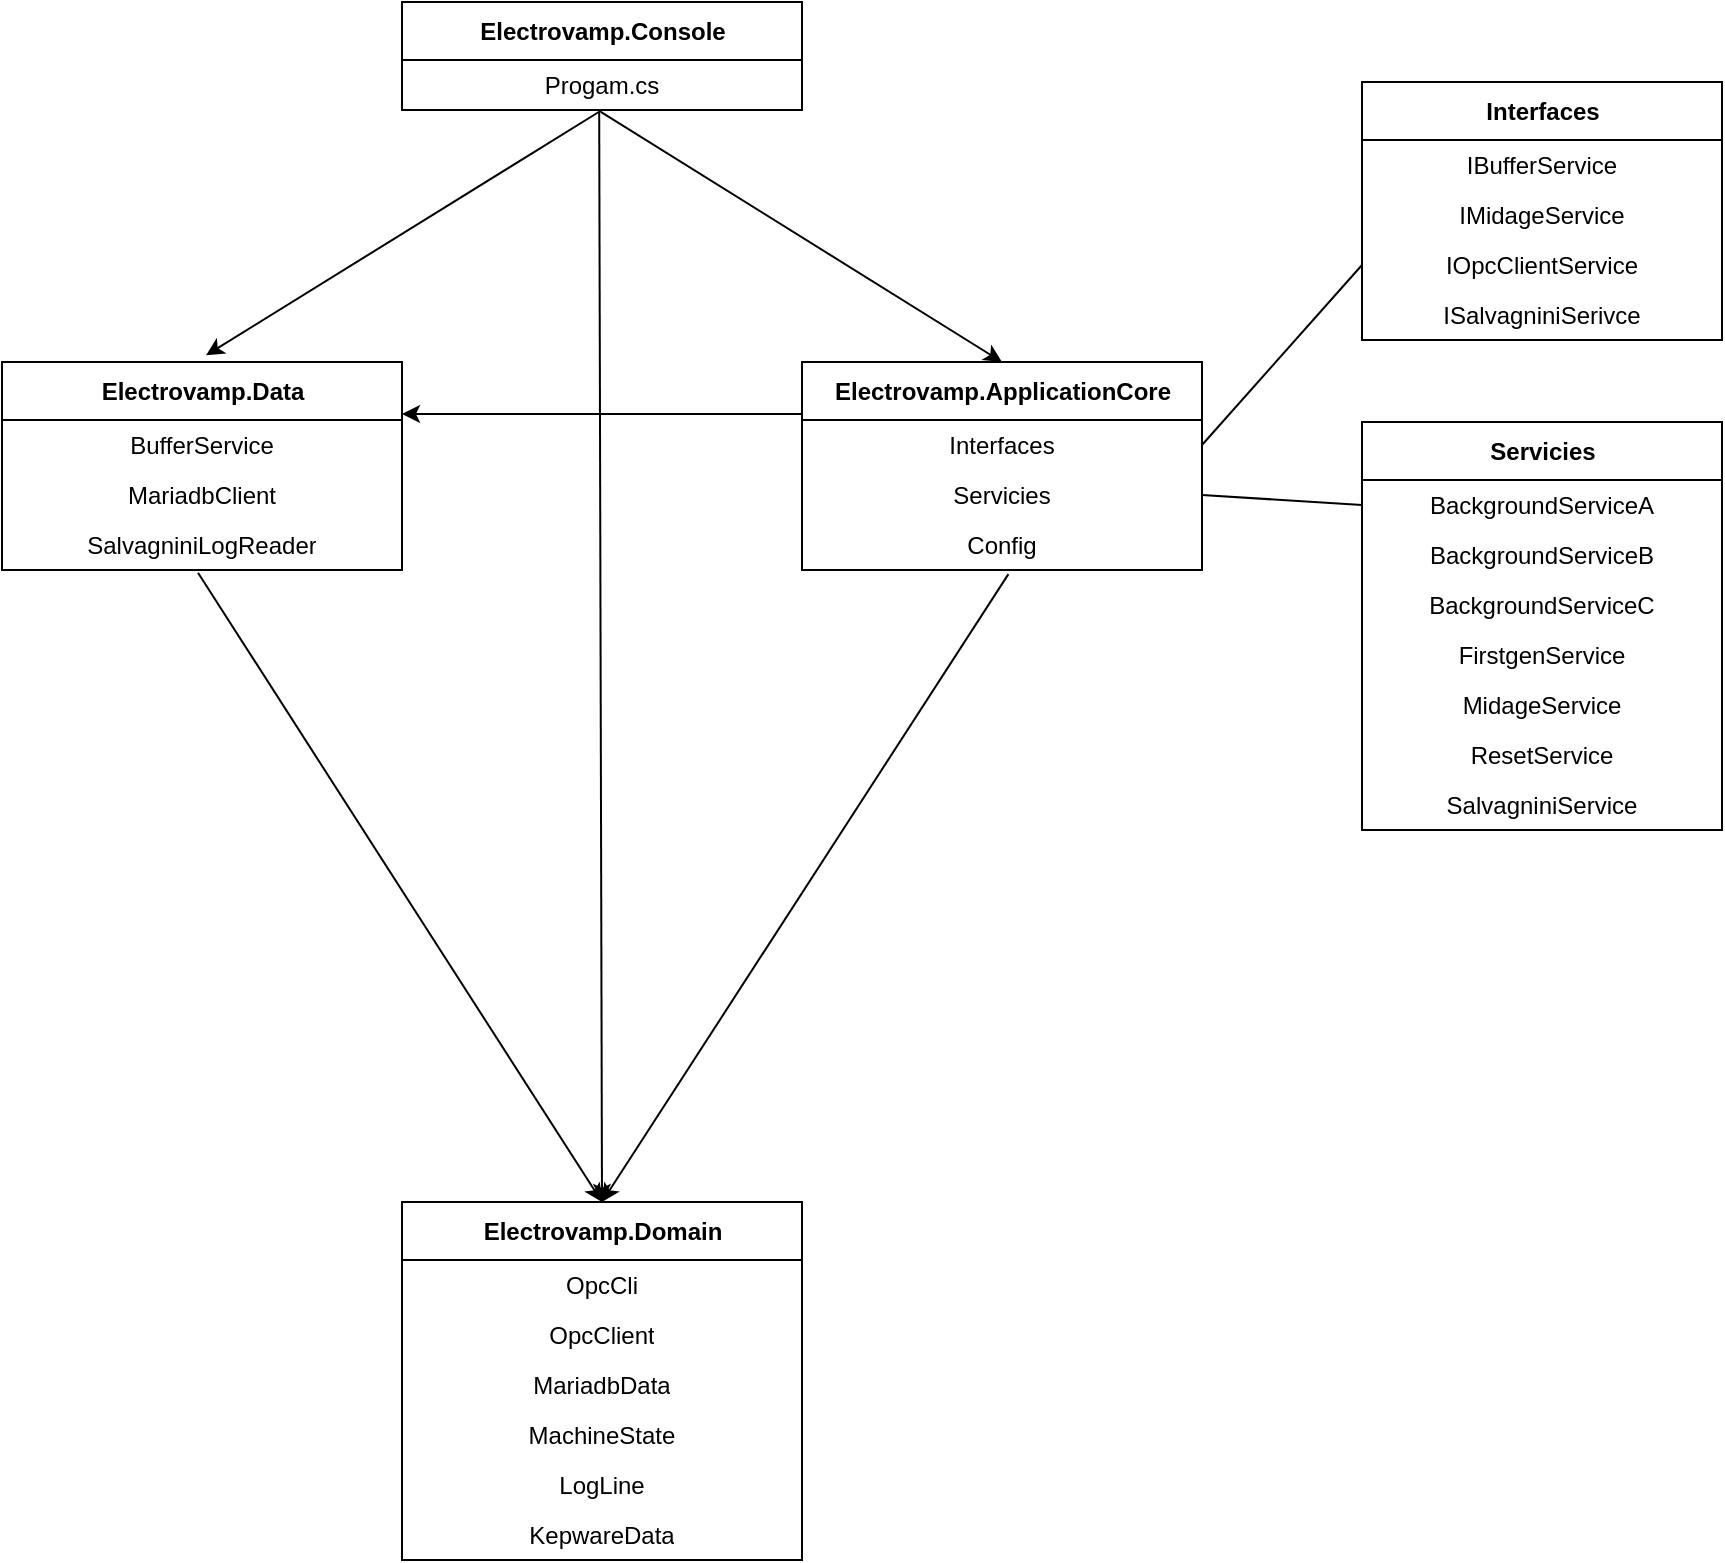 <mxfile version="19.0.3" type="github">
  <diagram id="7P3Ccxsnj0quUjm4MN6R" name="Page-1">
    <mxGraphModel dx="982" dy="534" grid="1" gridSize="10" guides="1" tooltips="1" connect="1" arrows="1" fold="1" page="1" pageScale="1" pageWidth="1654" pageHeight="1169" math="0" shadow="0">
      <root>
        <mxCell id="0" />
        <mxCell id="1" parent="0" />
        <mxCell id="uJKiOVfDDFnrIqOiBToG-12" value="Electrovamp.Domain" style="swimlane;fontStyle=1;align=center;verticalAlign=middle;childLayout=stackLayout;horizontal=1;startSize=29;horizontalStack=0;resizeParent=1;resizeParentMax=0;resizeLast=0;collapsible=0;marginBottom=0;html=1;" vertex="1" parent="1">
          <mxGeometry x="720" y="620" width="200" height="179" as="geometry" />
        </mxCell>
        <mxCell id="uJKiOVfDDFnrIqOiBToG-13" value="OpcCli" style="text;html=1;strokeColor=none;fillColor=none;align=center;verticalAlign=middle;spacingLeft=4;spacingRight=4;overflow=hidden;rotatable=0;points=[[0,0.5],[1,0.5]];portConstraint=eastwest;fontStyle=0" vertex="1" parent="uJKiOVfDDFnrIqOiBToG-12">
          <mxGeometry y="29" width="200" height="25" as="geometry" />
        </mxCell>
        <mxCell id="uJKiOVfDDFnrIqOiBToG-14" value="OpcClient" style="text;html=1;strokeColor=none;fillColor=none;align=center;verticalAlign=middle;spacingLeft=4;spacingRight=4;overflow=hidden;rotatable=0;points=[[0,0.5],[1,0.5]];portConstraint=eastwest;" vertex="1" parent="uJKiOVfDDFnrIqOiBToG-12">
          <mxGeometry y="54" width="200" height="25" as="geometry" />
        </mxCell>
        <mxCell id="uJKiOVfDDFnrIqOiBToG-16" value="MariadbData" style="text;html=1;strokeColor=none;fillColor=none;align=center;verticalAlign=middle;spacingLeft=4;spacingRight=4;overflow=hidden;rotatable=0;points=[[0,0.5],[1,0.5]];portConstraint=eastwest;" vertex="1" parent="uJKiOVfDDFnrIqOiBToG-12">
          <mxGeometry y="79" width="200" height="25" as="geometry" />
        </mxCell>
        <mxCell id="uJKiOVfDDFnrIqOiBToG-17" value="MachineState" style="text;html=1;strokeColor=none;fillColor=none;align=center;verticalAlign=middle;spacingLeft=4;spacingRight=4;overflow=hidden;rotatable=0;points=[[0,0.5],[1,0.5]];portConstraint=eastwest;" vertex="1" parent="uJKiOVfDDFnrIqOiBToG-12">
          <mxGeometry y="104" width="200" height="25" as="geometry" />
        </mxCell>
        <mxCell id="uJKiOVfDDFnrIqOiBToG-18" value="LogLine" style="text;html=1;strokeColor=none;fillColor=none;align=center;verticalAlign=middle;spacingLeft=4;spacingRight=4;overflow=hidden;rotatable=0;points=[[0,0.5],[1,0.5]];portConstraint=eastwest;" vertex="1" parent="uJKiOVfDDFnrIqOiBToG-12">
          <mxGeometry y="129" width="200" height="25" as="geometry" />
        </mxCell>
        <mxCell id="uJKiOVfDDFnrIqOiBToG-19" value="KepwareData" style="text;html=1;strokeColor=none;fillColor=none;align=center;verticalAlign=middle;spacingLeft=4;spacingRight=4;overflow=hidden;rotatable=0;points=[[0,0.5],[1,0.5]];portConstraint=eastwest;" vertex="1" parent="uJKiOVfDDFnrIqOiBToG-12">
          <mxGeometry y="154" width="200" height="25" as="geometry" />
        </mxCell>
        <mxCell id="uJKiOVfDDFnrIqOiBToG-32" value="Electrovamp.ApplicationCore" style="swimlane;fontStyle=1;align=center;verticalAlign=middle;childLayout=stackLayout;horizontal=1;startSize=29;horizontalStack=0;resizeParent=1;resizeParentMax=0;resizeLast=0;collapsible=0;marginBottom=0;html=1;fontSize=12;" vertex="1" parent="1">
          <mxGeometry x="920" y="200" width="200" height="104" as="geometry" />
        </mxCell>
        <mxCell id="uJKiOVfDDFnrIqOiBToG-33" value="Interfaces" style="text;html=1;strokeColor=none;fillColor=none;align=center;verticalAlign=middle;spacingLeft=4;spacingRight=4;overflow=hidden;rotatable=0;points=[[0,0.5],[1,0.5]];portConstraint=eastwest;fontSize=12;" vertex="1" parent="uJKiOVfDDFnrIqOiBToG-32">
          <mxGeometry y="29" width="200" height="25" as="geometry" />
        </mxCell>
        <mxCell id="uJKiOVfDDFnrIqOiBToG-34" value="Servicies" style="text;html=1;strokeColor=none;fillColor=none;align=center;verticalAlign=middle;spacingLeft=4;spacingRight=4;overflow=hidden;rotatable=0;points=[[0,0.5],[1,0.5]];portConstraint=eastwest;fontSize=12;" vertex="1" parent="uJKiOVfDDFnrIqOiBToG-32">
          <mxGeometry y="54" width="200" height="25" as="geometry" />
        </mxCell>
        <mxCell id="uJKiOVfDDFnrIqOiBToG-35" value="Config" style="text;html=1;strokeColor=none;fillColor=none;align=center;verticalAlign=middle;spacingLeft=4;spacingRight=4;overflow=hidden;rotatable=0;points=[[0,0.5],[1,0.5]];portConstraint=eastwest;fontSize=12;" vertex="1" parent="uJKiOVfDDFnrIqOiBToG-32">
          <mxGeometry y="79" width="200" height="25" as="geometry" />
        </mxCell>
        <mxCell id="uJKiOVfDDFnrIqOiBToG-37" value="" style="endArrow=none;html=1;rounded=0;fontSize=12;entryX=1;entryY=0.5;entryDx=0;entryDy=0;exitX=0;exitY=0.5;exitDx=0;exitDy=0;" edge="1" parent="1" source="uJKiOVfDDFnrIqOiBToG-41" target="uJKiOVfDDFnrIqOiBToG-33">
          <mxGeometry width="50" height="50" relative="1" as="geometry">
            <mxPoint x="910" y="248.25" as="sourcePoint" />
            <mxPoint x="790" y="275" as="targetPoint" />
          </mxGeometry>
        </mxCell>
        <mxCell id="uJKiOVfDDFnrIqOiBToG-38" value="Interfaces" style="swimlane;fontStyle=1;align=center;verticalAlign=middle;childLayout=stackLayout;horizontal=1;startSize=29;horizontalStack=0;resizeParent=1;resizeParentMax=0;resizeLast=0;collapsible=0;marginBottom=0;html=1;fontSize=12;" vertex="1" parent="1">
          <mxGeometry x="1200" y="60" width="180" height="129" as="geometry" />
        </mxCell>
        <mxCell id="uJKiOVfDDFnrIqOiBToG-39" value="IBufferService" style="text;html=1;strokeColor=none;fillColor=none;align=center;verticalAlign=middle;spacingLeft=4;spacingRight=4;overflow=hidden;rotatable=0;points=[[0,0.5],[1,0.5]];portConstraint=eastwest;fontSize=12;" vertex="1" parent="uJKiOVfDDFnrIqOiBToG-38">
          <mxGeometry y="29" width="180" height="25" as="geometry" />
        </mxCell>
        <mxCell id="uJKiOVfDDFnrIqOiBToG-40" value="IMidageService" style="text;html=1;strokeColor=none;fillColor=none;align=center;verticalAlign=middle;spacingLeft=4;spacingRight=4;overflow=hidden;rotatable=0;points=[[0,0.5],[1,0.5]];portConstraint=eastwest;fontSize=12;" vertex="1" parent="uJKiOVfDDFnrIqOiBToG-38">
          <mxGeometry y="54" width="180" height="25" as="geometry" />
        </mxCell>
        <mxCell id="uJKiOVfDDFnrIqOiBToG-41" value="IOpcClientService" style="text;html=1;strokeColor=none;fillColor=none;align=center;verticalAlign=middle;spacingLeft=4;spacingRight=4;overflow=hidden;rotatable=0;points=[[0,0.5],[1,0.5]];portConstraint=eastwest;fontSize=12;" vertex="1" parent="uJKiOVfDDFnrIqOiBToG-38">
          <mxGeometry y="79" width="180" height="25" as="geometry" />
        </mxCell>
        <mxCell id="uJKiOVfDDFnrIqOiBToG-42" value="ISalvagniniSerivce" style="text;html=1;strokeColor=none;fillColor=none;align=center;verticalAlign=middle;spacingLeft=4;spacingRight=4;overflow=hidden;rotatable=0;points=[[0,0.5],[1,0.5]];portConstraint=eastwest;fontSize=12;" vertex="1" parent="uJKiOVfDDFnrIqOiBToG-38">
          <mxGeometry y="104" width="180" height="25" as="geometry" />
        </mxCell>
        <mxCell id="uJKiOVfDDFnrIqOiBToG-65" value="" style="endArrow=none;html=1;rounded=0;fontSize=12;exitX=0;exitY=0.5;exitDx=0;exitDy=0;entryX=1;entryY=0.5;entryDx=0;entryDy=0;" edge="1" parent="1" source="uJKiOVfDDFnrIqOiBToG-71" target="uJKiOVfDDFnrIqOiBToG-34">
          <mxGeometry width="50" height="50" relative="1" as="geometry">
            <mxPoint x="540" y="185" as="sourcePoint" />
            <mxPoint x="1070" y="259" as="targetPoint" />
          </mxGeometry>
        </mxCell>
        <mxCell id="uJKiOVfDDFnrIqOiBToG-66" value="Servicies" style="swimlane;fontStyle=1;align=center;verticalAlign=middle;childLayout=stackLayout;horizontal=1;startSize=29;horizontalStack=0;resizeParent=1;resizeParentMax=0;resizeLast=0;collapsible=0;marginBottom=0;html=1;fontSize=12;" vertex="1" parent="1">
          <mxGeometry x="1200" y="230" width="180" height="204" as="geometry" />
        </mxCell>
        <mxCell id="uJKiOVfDDFnrIqOiBToG-71" value="BackgroundServiceA" style="text;html=1;strokeColor=none;fillColor=none;align=center;verticalAlign=middle;spacingLeft=4;spacingRight=4;overflow=hidden;rotatable=0;points=[[0,0.5],[1,0.5]];portConstraint=eastwest;fontSize=12;" vertex="1" parent="uJKiOVfDDFnrIqOiBToG-66">
          <mxGeometry y="29" width="180" height="25" as="geometry" />
        </mxCell>
        <mxCell id="uJKiOVfDDFnrIqOiBToG-72" value="BackgroundServiceB" style="text;html=1;strokeColor=none;fillColor=none;align=center;verticalAlign=middle;spacingLeft=4;spacingRight=4;overflow=hidden;rotatable=0;points=[[0,0.5],[1,0.5]];portConstraint=eastwest;fontSize=12;" vertex="1" parent="uJKiOVfDDFnrIqOiBToG-66">
          <mxGeometry y="54" width="180" height="25" as="geometry" />
        </mxCell>
        <mxCell id="uJKiOVfDDFnrIqOiBToG-73" value="BackgroundServiceC" style="text;html=1;strokeColor=none;fillColor=none;align=center;verticalAlign=middle;spacingLeft=4;spacingRight=4;overflow=hidden;rotatable=0;points=[[0,0.5],[1,0.5]];portConstraint=eastwest;fontSize=12;" vertex="1" parent="uJKiOVfDDFnrIqOiBToG-66">
          <mxGeometry y="79" width="180" height="25" as="geometry" />
        </mxCell>
        <mxCell id="uJKiOVfDDFnrIqOiBToG-74" value="FirstgenService" style="text;html=1;strokeColor=none;fillColor=none;align=center;verticalAlign=middle;spacingLeft=4;spacingRight=4;overflow=hidden;rotatable=0;points=[[0,0.5],[1,0.5]];portConstraint=eastwest;fontSize=12;" vertex="1" parent="uJKiOVfDDFnrIqOiBToG-66">
          <mxGeometry y="104" width="180" height="25" as="geometry" />
        </mxCell>
        <mxCell id="uJKiOVfDDFnrIqOiBToG-75" value="MidageService" style="text;html=1;strokeColor=none;fillColor=none;align=center;verticalAlign=middle;spacingLeft=4;spacingRight=4;overflow=hidden;rotatable=0;points=[[0,0.5],[1,0.5]];portConstraint=eastwest;fontSize=12;" vertex="1" parent="uJKiOVfDDFnrIqOiBToG-66">
          <mxGeometry y="129" width="180" height="25" as="geometry" />
        </mxCell>
        <mxCell id="uJKiOVfDDFnrIqOiBToG-76" value="ResetService" style="text;html=1;strokeColor=none;fillColor=none;align=center;verticalAlign=middle;spacingLeft=4;spacingRight=4;overflow=hidden;rotatable=0;points=[[0,0.5],[1,0.5]];portConstraint=eastwest;fontSize=12;" vertex="1" parent="uJKiOVfDDFnrIqOiBToG-66">
          <mxGeometry y="154" width="180" height="25" as="geometry" />
        </mxCell>
        <mxCell id="uJKiOVfDDFnrIqOiBToG-77" value="SalvagniniService" style="text;html=1;strokeColor=none;fillColor=none;align=center;verticalAlign=middle;spacingLeft=4;spacingRight=4;overflow=hidden;rotatable=0;points=[[0,0.5],[1,0.5]];portConstraint=eastwest;fontSize=12;" vertex="1" parent="uJKiOVfDDFnrIqOiBToG-66">
          <mxGeometry y="179" width="180" height="25" as="geometry" />
        </mxCell>
        <mxCell id="uJKiOVfDDFnrIqOiBToG-83" value="Electrovamp.Console" style="swimlane;fontStyle=1;align=center;verticalAlign=middle;childLayout=stackLayout;horizontal=1;startSize=29;horizontalStack=0;resizeParent=1;resizeParentMax=0;resizeLast=0;collapsible=0;marginBottom=0;html=1;fontSize=12;" vertex="1" parent="1">
          <mxGeometry x="720" y="20" width="200" height="54" as="geometry" />
        </mxCell>
        <mxCell id="uJKiOVfDDFnrIqOiBToG-86" value="Progam.cs" style="text;html=1;strokeColor=none;fillColor=none;align=center;verticalAlign=middle;spacingLeft=4;spacingRight=4;overflow=hidden;rotatable=0;points=[[0,0.5],[1,0.5]];portConstraint=eastwest;fontSize=12;" vertex="1" parent="uJKiOVfDDFnrIqOiBToG-83">
          <mxGeometry y="29" width="200" height="25" as="geometry" />
        </mxCell>
        <mxCell id="uJKiOVfDDFnrIqOiBToG-88" value="Electrovamp.Data" style="swimlane;fontStyle=1;align=center;verticalAlign=middle;childLayout=stackLayout;horizontal=1;startSize=29;horizontalStack=0;resizeParent=1;resizeParentMax=0;resizeLast=0;collapsible=0;marginBottom=0;html=1;fontSize=12;" vertex="1" parent="1">
          <mxGeometry x="520" y="200" width="200" height="104" as="geometry" />
        </mxCell>
        <mxCell id="uJKiOVfDDFnrIqOiBToG-89" value="BufferService" style="text;html=1;strokeColor=none;fillColor=none;align=center;verticalAlign=middle;spacingLeft=4;spacingRight=4;overflow=hidden;rotatable=0;points=[[0,0.5],[1,0.5]];portConstraint=eastwest;fontSize=12;" vertex="1" parent="uJKiOVfDDFnrIqOiBToG-88">
          <mxGeometry y="29" width="200" height="25" as="geometry" />
        </mxCell>
        <mxCell id="uJKiOVfDDFnrIqOiBToG-90" value="MariadbClient" style="text;html=1;strokeColor=none;fillColor=none;align=center;verticalAlign=middle;spacingLeft=4;spacingRight=4;overflow=hidden;rotatable=0;points=[[0,0.5],[1,0.5]];portConstraint=eastwest;fontSize=12;" vertex="1" parent="uJKiOVfDDFnrIqOiBToG-88">
          <mxGeometry y="54" width="200" height="25" as="geometry" />
        </mxCell>
        <mxCell id="uJKiOVfDDFnrIqOiBToG-91" value="SalvagniniLogReader" style="text;html=1;strokeColor=none;fillColor=none;align=center;verticalAlign=middle;spacingLeft=4;spacingRight=4;overflow=hidden;rotatable=0;points=[[0,0.5],[1,0.5]];portConstraint=eastwest;fontSize=12;" vertex="1" parent="uJKiOVfDDFnrIqOiBToG-88">
          <mxGeometry y="79" width="200" height="25" as="geometry" />
        </mxCell>
        <mxCell id="uJKiOVfDDFnrIqOiBToG-93" value="" style="endArrow=classic;html=1;rounded=0;fontSize=12;exitX=0.5;exitY=1;exitDx=0;exitDy=0;entryX=0.51;entryY=-0.032;entryDx=0;entryDy=0;entryPerimeter=0;" edge="1" parent="1" source="uJKiOVfDDFnrIqOiBToG-83" target="uJKiOVfDDFnrIqOiBToG-88">
          <mxGeometry width="50" height="50" relative="1" as="geometry">
            <mxPoint x="930" y="320" as="sourcePoint" />
            <mxPoint x="980" y="270" as="targetPoint" />
          </mxGeometry>
        </mxCell>
        <mxCell id="uJKiOVfDDFnrIqOiBToG-94" value="" style="endArrow=classic;html=1;rounded=0;fontSize=12;entryX=0.5;entryY=0;entryDx=0;entryDy=0;exitX=0.497;exitY=1.038;exitDx=0;exitDy=0;exitPerimeter=0;" edge="1" parent="1" source="uJKiOVfDDFnrIqOiBToG-86" target="uJKiOVfDDFnrIqOiBToG-32">
          <mxGeometry width="50" height="50" relative="1" as="geometry">
            <mxPoint x="820" y="70" as="sourcePoint" />
            <mxPoint x="980" y="270" as="targetPoint" />
          </mxGeometry>
        </mxCell>
        <mxCell id="uJKiOVfDDFnrIqOiBToG-95" value="" style="endArrow=classic;html=1;rounded=0;fontSize=12;entryX=0.5;entryY=0;entryDx=0;entryDy=0;exitX=0.493;exitY=1.038;exitDx=0;exitDy=0;exitPerimeter=0;" edge="1" parent="1" source="uJKiOVfDDFnrIqOiBToG-86" target="uJKiOVfDDFnrIqOiBToG-12">
          <mxGeometry width="50" height="50" relative="1" as="geometry">
            <mxPoint x="820" y="70" as="sourcePoint" />
            <mxPoint x="980" y="270" as="targetPoint" />
          </mxGeometry>
        </mxCell>
        <mxCell id="uJKiOVfDDFnrIqOiBToG-96" value="" style="endArrow=classic;html=1;rounded=0;fontSize=12;exitX=0.516;exitY=1.082;exitDx=0;exitDy=0;exitPerimeter=0;entryX=0.5;entryY=0;entryDx=0;entryDy=0;" edge="1" parent="1" source="uJKiOVfDDFnrIqOiBToG-35" target="uJKiOVfDDFnrIqOiBToG-12">
          <mxGeometry width="50" height="50" relative="1" as="geometry">
            <mxPoint x="900" y="480" as="sourcePoint" />
            <mxPoint x="1100" y="480" as="targetPoint" />
          </mxGeometry>
        </mxCell>
        <mxCell id="uJKiOVfDDFnrIqOiBToG-97" value="" style="endArrow=classic;html=1;rounded=0;fontSize=12;exitX=0.49;exitY=1.055;exitDx=0;exitDy=0;exitPerimeter=0;" edge="1" parent="1" source="uJKiOVfDDFnrIqOiBToG-91">
          <mxGeometry width="50" height="50" relative="1" as="geometry">
            <mxPoint x="790" y="420" as="sourcePoint" />
            <mxPoint x="820" y="620" as="targetPoint" />
          </mxGeometry>
        </mxCell>
        <mxCell id="uJKiOVfDDFnrIqOiBToG-98" value="" style="endArrow=classic;html=1;rounded=0;fontSize=12;entryX=1;entryY=0.25;entryDx=0;entryDy=0;exitX=0;exitY=0.25;exitDx=0;exitDy=0;" edge="1" parent="1" source="uJKiOVfDDFnrIqOiBToG-32" target="uJKiOVfDDFnrIqOiBToG-88">
          <mxGeometry width="50" height="50" relative="1" as="geometry">
            <mxPoint x="920" y="260" as="sourcePoint" />
            <mxPoint x="840" y="230" as="targetPoint" />
          </mxGeometry>
        </mxCell>
      </root>
    </mxGraphModel>
  </diagram>
</mxfile>

